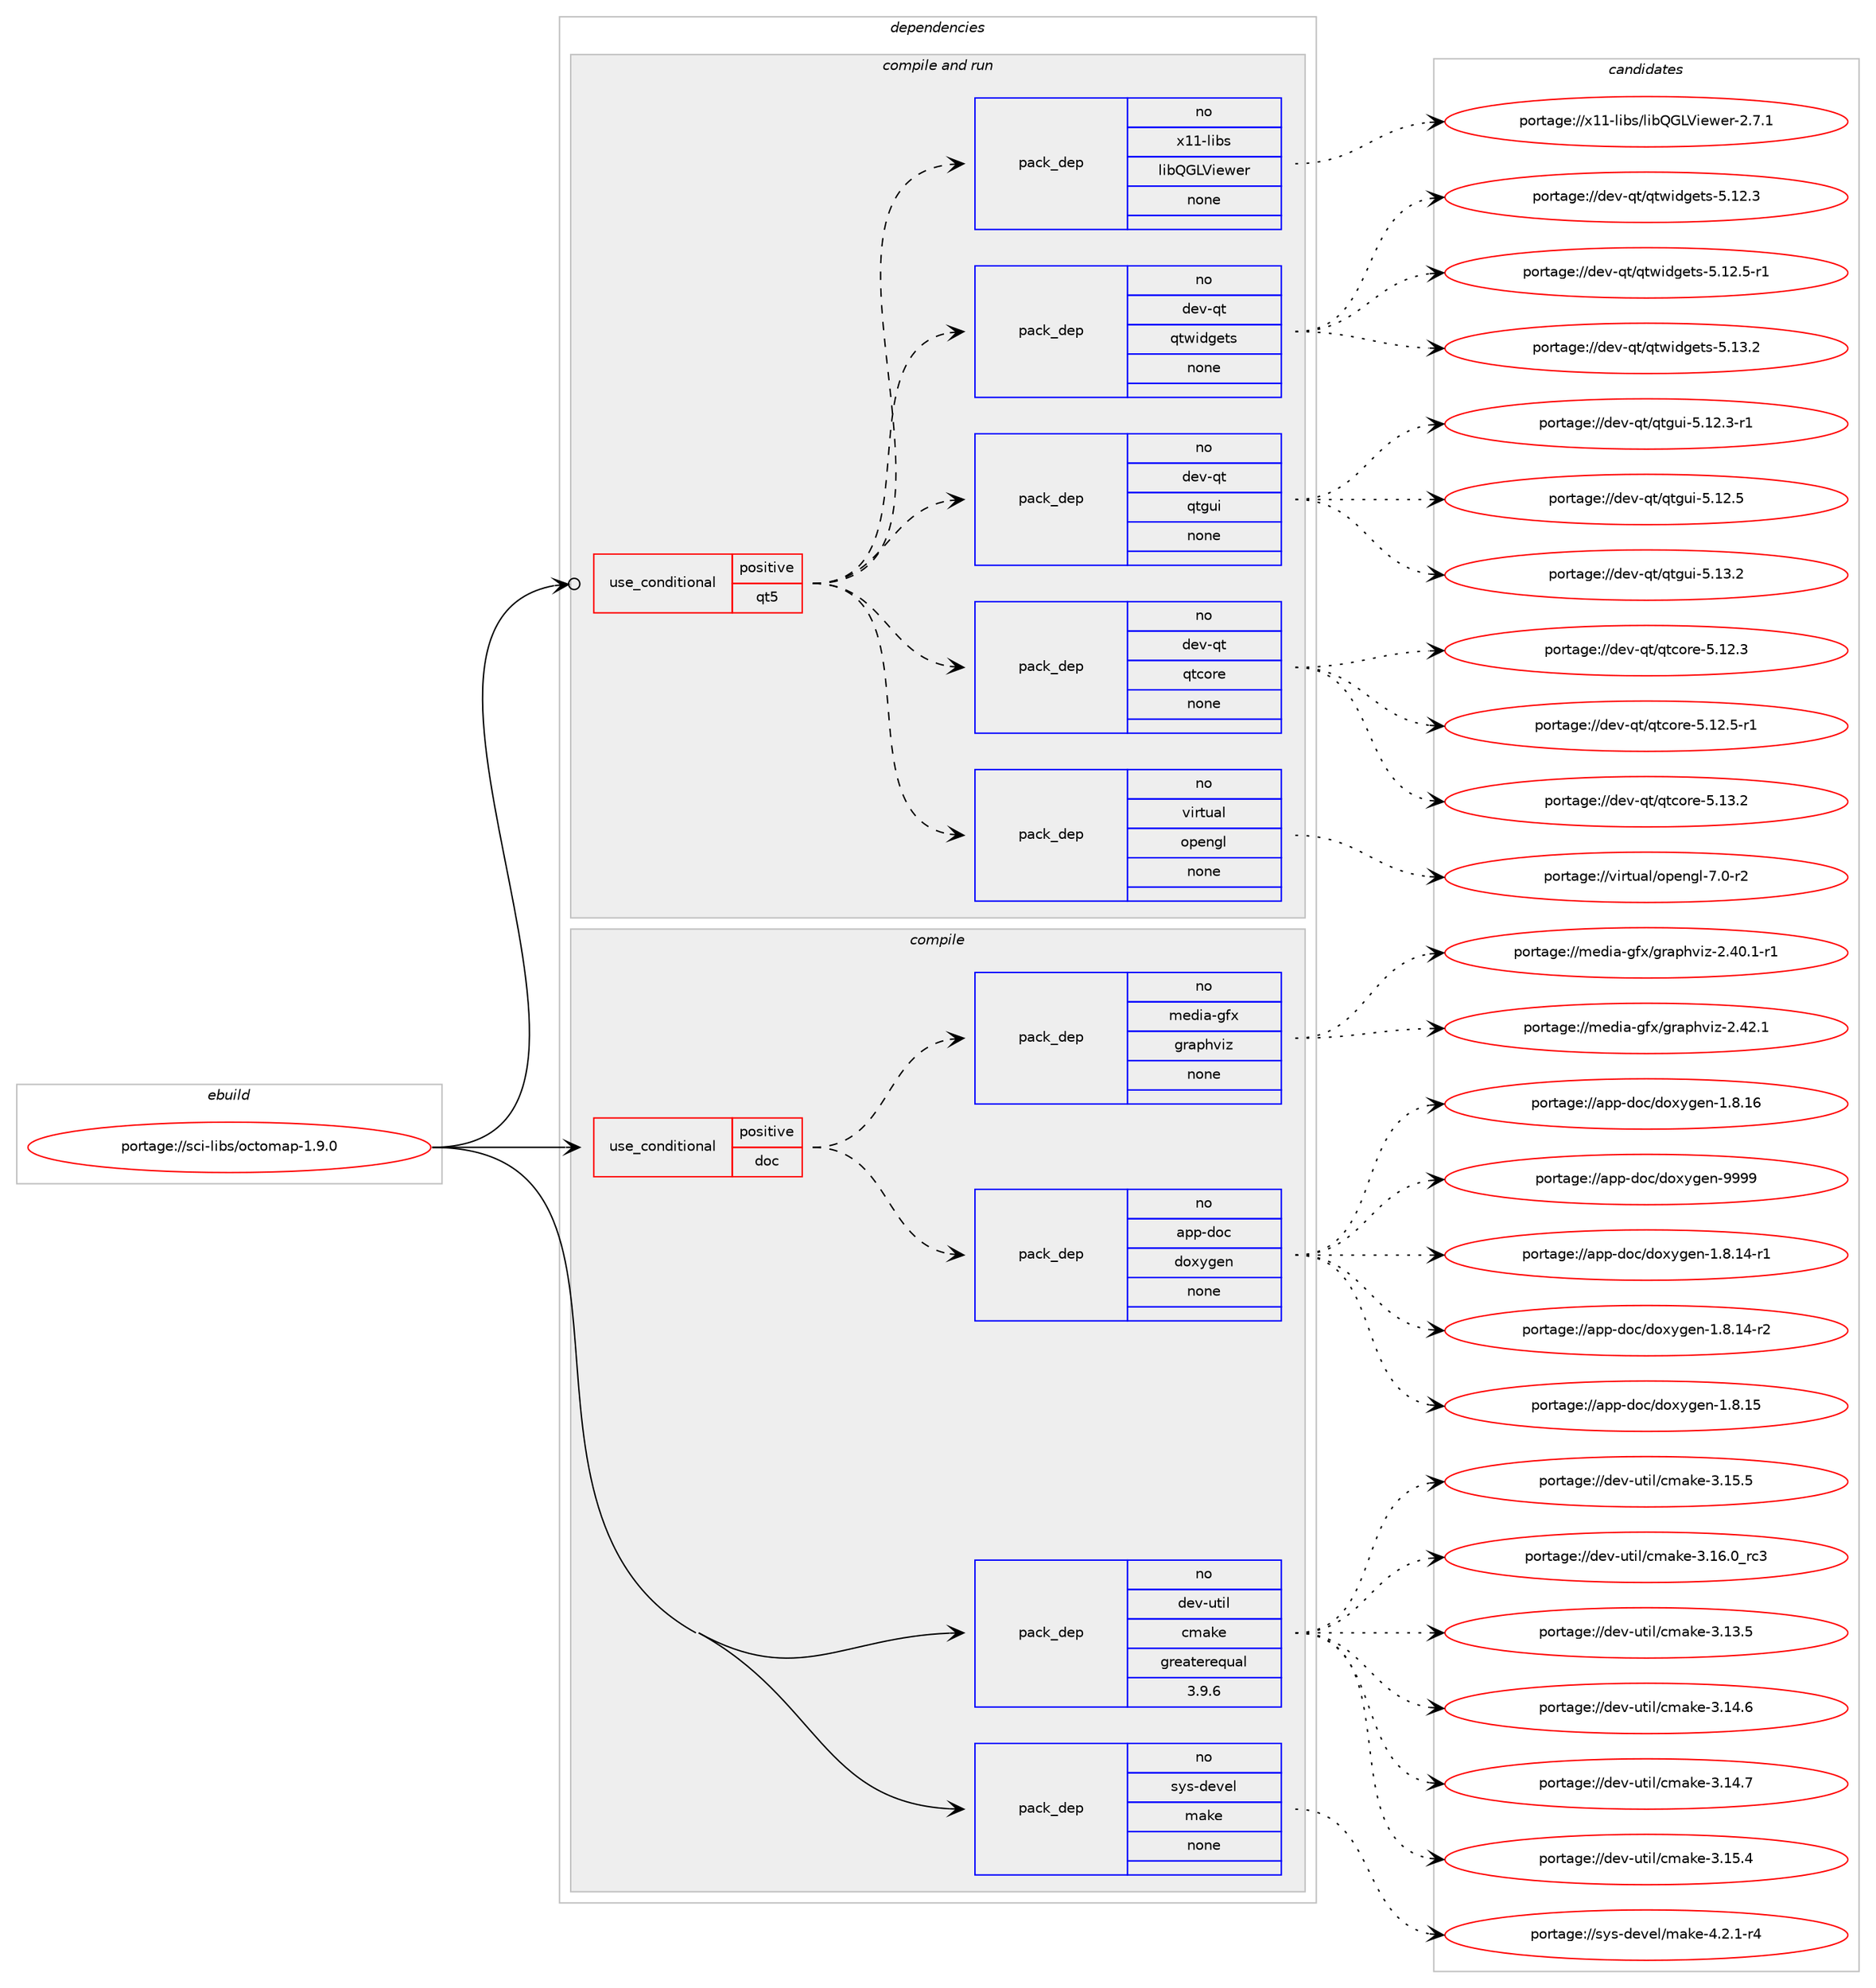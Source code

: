 digraph prolog {

# *************
# Graph options
# *************

newrank=true;
concentrate=true;
compound=true;
graph [rankdir=LR,fontname=Helvetica,fontsize=10,ranksep=1.5];#, ranksep=2.5, nodesep=0.2];
edge  [arrowhead=vee];
node  [fontname=Helvetica,fontsize=10];

# **********
# The ebuild
# **********

subgraph cluster_leftcol {
color=gray;
rank=same;
label=<<i>ebuild</i>>;
id [label="portage://sci-libs/octomap-1.9.0", color=red, width=4, href="../sci-libs/octomap-1.9.0.svg"];
}

# ****************
# The dependencies
# ****************

subgraph cluster_midcol {
color=gray;
label=<<i>dependencies</i>>;
subgraph cluster_compile {
fillcolor="#eeeeee";
style=filled;
label=<<i>compile</i>>;
subgraph cond97003 {
dependency391778 [label=<<TABLE BORDER="0" CELLBORDER="1" CELLSPACING="0" CELLPADDING="4"><TR><TD ROWSPAN="3" CELLPADDING="10">use_conditional</TD></TR><TR><TD>positive</TD></TR><TR><TD>doc</TD></TR></TABLE>>, shape=none, color=red];
subgraph pack288108 {
dependency391779 [label=<<TABLE BORDER="0" CELLBORDER="1" CELLSPACING="0" CELLPADDING="4" WIDTH="220"><TR><TD ROWSPAN="6" CELLPADDING="30">pack_dep</TD></TR><TR><TD WIDTH="110">no</TD></TR><TR><TD>app-doc</TD></TR><TR><TD>doxygen</TD></TR><TR><TD>none</TD></TR><TR><TD></TD></TR></TABLE>>, shape=none, color=blue];
}
dependency391778:e -> dependency391779:w [weight=20,style="dashed",arrowhead="vee"];
subgraph pack288109 {
dependency391780 [label=<<TABLE BORDER="0" CELLBORDER="1" CELLSPACING="0" CELLPADDING="4" WIDTH="220"><TR><TD ROWSPAN="6" CELLPADDING="30">pack_dep</TD></TR><TR><TD WIDTH="110">no</TD></TR><TR><TD>media-gfx</TD></TR><TR><TD>graphviz</TD></TR><TR><TD>none</TD></TR><TR><TD></TD></TR></TABLE>>, shape=none, color=blue];
}
dependency391778:e -> dependency391780:w [weight=20,style="dashed",arrowhead="vee"];
}
id:e -> dependency391778:w [weight=20,style="solid",arrowhead="vee"];
subgraph pack288110 {
dependency391781 [label=<<TABLE BORDER="0" CELLBORDER="1" CELLSPACING="0" CELLPADDING="4" WIDTH="220"><TR><TD ROWSPAN="6" CELLPADDING="30">pack_dep</TD></TR><TR><TD WIDTH="110">no</TD></TR><TR><TD>dev-util</TD></TR><TR><TD>cmake</TD></TR><TR><TD>greaterequal</TD></TR><TR><TD>3.9.6</TD></TR></TABLE>>, shape=none, color=blue];
}
id:e -> dependency391781:w [weight=20,style="solid",arrowhead="vee"];
subgraph pack288111 {
dependency391782 [label=<<TABLE BORDER="0" CELLBORDER="1" CELLSPACING="0" CELLPADDING="4" WIDTH="220"><TR><TD ROWSPAN="6" CELLPADDING="30">pack_dep</TD></TR><TR><TD WIDTH="110">no</TD></TR><TR><TD>sys-devel</TD></TR><TR><TD>make</TD></TR><TR><TD>none</TD></TR><TR><TD></TD></TR></TABLE>>, shape=none, color=blue];
}
id:e -> dependency391782:w [weight=20,style="solid",arrowhead="vee"];
}
subgraph cluster_compileandrun {
fillcolor="#eeeeee";
style=filled;
label=<<i>compile and run</i>>;
subgraph cond97004 {
dependency391783 [label=<<TABLE BORDER="0" CELLBORDER="1" CELLSPACING="0" CELLPADDING="4"><TR><TD ROWSPAN="3" CELLPADDING="10">use_conditional</TD></TR><TR><TD>positive</TD></TR><TR><TD>qt5</TD></TR></TABLE>>, shape=none, color=red];
subgraph pack288112 {
dependency391784 [label=<<TABLE BORDER="0" CELLBORDER="1" CELLSPACING="0" CELLPADDING="4" WIDTH="220"><TR><TD ROWSPAN="6" CELLPADDING="30">pack_dep</TD></TR><TR><TD WIDTH="110">no</TD></TR><TR><TD>virtual</TD></TR><TR><TD>opengl</TD></TR><TR><TD>none</TD></TR><TR><TD></TD></TR></TABLE>>, shape=none, color=blue];
}
dependency391783:e -> dependency391784:w [weight=20,style="dashed",arrowhead="vee"];
subgraph pack288113 {
dependency391785 [label=<<TABLE BORDER="0" CELLBORDER="1" CELLSPACING="0" CELLPADDING="4" WIDTH="220"><TR><TD ROWSPAN="6" CELLPADDING="30">pack_dep</TD></TR><TR><TD WIDTH="110">no</TD></TR><TR><TD>dev-qt</TD></TR><TR><TD>qtcore</TD></TR><TR><TD>none</TD></TR><TR><TD></TD></TR></TABLE>>, shape=none, color=blue];
}
dependency391783:e -> dependency391785:w [weight=20,style="dashed",arrowhead="vee"];
subgraph pack288114 {
dependency391786 [label=<<TABLE BORDER="0" CELLBORDER="1" CELLSPACING="0" CELLPADDING="4" WIDTH="220"><TR><TD ROWSPAN="6" CELLPADDING="30">pack_dep</TD></TR><TR><TD WIDTH="110">no</TD></TR><TR><TD>dev-qt</TD></TR><TR><TD>qtgui</TD></TR><TR><TD>none</TD></TR><TR><TD></TD></TR></TABLE>>, shape=none, color=blue];
}
dependency391783:e -> dependency391786:w [weight=20,style="dashed",arrowhead="vee"];
subgraph pack288115 {
dependency391787 [label=<<TABLE BORDER="0" CELLBORDER="1" CELLSPACING="0" CELLPADDING="4" WIDTH="220"><TR><TD ROWSPAN="6" CELLPADDING="30">pack_dep</TD></TR><TR><TD WIDTH="110">no</TD></TR><TR><TD>dev-qt</TD></TR><TR><TD>qtwidgets</TD></TR><TR><TD>none</TD></TR><TR><TD></TD></TR></TABLE>>, shape=none, color=blue];
}
dependency391783:e -> dependency391787:w [weight=20,style="dashed",arrowhead="vee"];
subgraph pack288116 {
dependency391788 [label=<<TABLE BORDER="0" CELLBORDER="1" CELLSPACING="0" CELLPADDING="4" WIDTH="220"><TR><TD ROWSPAN="6" CELLPADDING="30">pack_dep</TD></TR><TR><TD WIDTH="110">no</TD></TR><TR><TD>x11-libs</TD></TR><TR><TD>libQGLViewer</TD></TR><TR><TD>none</TD></TR><TR><TD></TD></TR></TABLE>>, shape=none, color=blue];
}
dependency391783:e -> dependency391788:w [weight=20,style="dashed",arrowhead="vee"];
}
id:e -> dependency391783:w [weight=20,style="solid",arrowhead="odotvee"];
}
subgraph cluster_run {
fillcolor="#eeeeee";
style=filled;
label=<<i>run</i>>;
}
}

# **************
# The candidates
# **************

subgraph cluster_choices {
rank=same;
color=gray;
label=<<i>candidates</i>>;

subgraph choice288108 {
color=black;
nodesep=1;
choiceportage97112112451001119947100111120121103101110454946564649524511449 [label="portage://app-doc/doxygen-1.8.14-r1", color=red, width=4,href="../app-doc/doxygen-1.8.14-r1.svg"];
choiceportage97112112451001119947100111120121103101110454946564649524511450 [label="portage://app-doc/doxygen-1.8.14-r2", color=red, width=4,href="../app-doc/doxygen-1.8.14-r2.svg"];
choiceportage9711211245100111994710011112012110310111045494656464953 [label="portage://app-doc/doxygen-1.8.15", color=red, width=4,href="../app-doc/doxygen-1.8.15.svg"];
choiceportage9711211245100111994710011112012110310111045494656464954 [label="portage://app-doc/doxygen-1.8.16", color=red, width=4,href="../app-doc/doxygen-1.8.16.svg"];
choiceportage971121124510011199471001111201211031011104557575757 [label="portage://app-doc/doxygen-9999", color=red, width=4,href="../app-doc/doxygen-9999.svg"];
dependency391779:e -> choiceportage97112112451001119947100111120121103101110454946564649524511449:w [style=dotted,weight="100"];
dependency391779:e -> choiceportage97112112451001119947100111120121103101110454946564649524511450:w [style=dotted,weight="100"];
dependency391779:e -> choiceportage9711211245100111994710011112012110310111045494656464953:w [style=dotted,weight="100"];
dependency391779:e -> choiceportage9711211245100111994710011112012110310111045494656464954:w [style=dotted,weight="100"];
dependency391779:e -> choiceportage971121124510011199471001111201211031011104557575757:w [style=dotted,weight="100"];
}
subgraph choice288109 {
color=black;
nodesep=1;
choiceportage10910110010597451031021204710311497112104118105122455046524846494511449 [label="portage://media-gfx/graphviz-2.40.1-r1", color=red, width=4,href="../media-gfx/graphviz-2.40.1-r1.svg"];
choiceportage1091011001059745103102120471031149711210411810512245504652504649 [label="portage://media-gfx/graphviz-2.42.1", color=red, width=4,href="../media-gfx/graphviz-2.42.1.svg"];
dependency391780:e -> choiceportage10910110010597451031021204710311497112104118105122455046524846494511449:w [style=dotted,weight="100"];
dependency391780:e -> choiceportage1091011001059745103102120471031149711210411810512245504652504649:w [style=dotted,weight="100"];
}
subgraph choice288110 {
color=black;
nodesep=1;
choiceportage1001011184511711610510847991099710710145514649514653 [label="portage://dev-util/cmake-3.13.5", color=red, width=4,href="../dev-util/cmake-3.13.5.svg"];
choiceportage1001011184511711610510847991099710710145514649524654 [label="portage://dev-util/cmake-3.14.6", color=red, width=4,href="../dev-util/cmake-3.14.6.svg"];
choiceportage1001011184511711610510847991099710710145514649524655 [label="portage://dev-util/cmake-3.14.7", color=red, width=4,href="../dev-util/cmake-3.14.7.svg"];
choiceportage1001011184511711610510847991099710710145514649534652 [label="portage://dev-util/cmake-3.15.4", color=red, width=4,href="../dev-util/cmake-3.15.4.svg"];
choiceportage1001011184511711610510847991099710710145514649534653 [label="portage://dev-util/cmake-3.15.5", color=red, width=4,href="../dev-util/cmake-3.15.5.svg"];
choiceportage1001011184511711610510847991099710710145514649544648951149951 [label="portage://dev-util/cmake-3.16.0_rc3", color=red, width=4,href="../dev-util/cmake-3.16.0_rc3.svg"];
dependency391781:e -> choiceportage1001011184511711610510847991099710710145514649514653:w [style=dotted,weight="100"];
dependency391781:e -> choiceportage1001011184511711610510847991099710710145514649524654:w [style=dotted,weight="100"];
dependency391781:e -> choiceportage1001011184511711610510847991099710710145514649524655:w [style=dotted,weight="100"];
dependency391781:e -> choiceportage1001011184511711610510847991099710710145514649534652:w [style=dotted,weight="100"];
dependency391781:e -> choiceportage1001011184511711610510847991099710710145514649534653:w [style=dotted,weight="100"];
dependency391781:e -> choiceportage1001011184511711610510847991099710710145514649544648951149951:w [style=dotted,weight="100"];
}
subgraph choice288111 {
color=black;
nodesep=1;
choiceportage1151211154510010111810110847109971071014552465046494511452 [label="portage://sys-devel/make-4.2.1-r4", color=red, width=4,href="../sys-devel/make-4.2.1-r4.svg"];
dependency391782:e -> choiceportage1151211154510010111810110847109971071014552465046494511452:w [style=dotted,weight="100"];
}
subgraph choice288112 {
color=black;
nodesep=1;
choiceportage1181051141161179710847111112101110103108455546484511450 [label="portage://virtual/opengl-7.0-r2", color=red, width=4,href="../virtual/opengl-7.0-r2.svg"];
dependency391784:e -> choiceportage1181051141161179710847111112101110103108455546484511450:w [style=dotted,weight="100"];
}
subgraph choice288113 {
color=black;
nodesep=1;
choiceportage10010111845113116471131169911111410145534649504651 [label="portage://dev-qt/qtcore-5.12.3", color=red, width=4,href="../dev-qt/qtcore-5.12.3.svg"];
choiceportage100101118451131164711311699111114101455346495046534511449 [label="portage://dev-qt/qtcore-5.12.5-r1", color=red, width=4,href="../dev-qt/qtcore-5.12.5-r1.svg"];
choiceportage10010111845113116471131169911111410145534649514650 [label="portage://dev-qt/qtcore-5.13.2", color=red, width=4,href="../dev-qt/qtcore-5.13.2.svg"];
dependency391785:e -> choiceportage10010111845113116471131169911111410145534649504651:w [style=dotted,weight="100"];
dependency391785:e -> choiceportage100101118451131164711311699111114101455346495046534511449:w [style=dotted,weight="100"];
dependency391785:e -> choiceportage10010111845113116471131169911111410145534649514650:w [style=dotted,weight="100"];
}
subgraph choice288114 {
color=black;
nodesep=1;
choiceportage1001011184511311647113116103117105455346495046514511449 [label="portage://dev-qt/qtgui-5.12.3-r1", color=red, width=4,href="../dev-qt/qtgui-5.12.3-r1.svg"];
choiceportage100101118451131164711311610311710545534649504653 [label="portage://dev-qt/qtgui-5.12.5", color=red, width=4,href="../dev-qt/qtgui-5.12.5.svg"];
choiceportage100101118451131164711311610311710545534649514650 [label="portage://dev-qt/qtgui-5.13.2", color=red, width=4,href="../dev-qt/qtgui-5.13.2.svg"];
dependency391786:e -> choiceportage1001011184511311647113116103117105455346495046514511449:w [style=dotted,weight="100"];
dependency391786:e -> choiceportage100101118451131164711311610311710545534649504653:w [style=dotted,weight="100"];
dependency391786:e -> choiceportage100101118451131164711311610311710545534649514650:w [style=dotted,weight="100"];
}
subgraph choice288115 {
color=black;
nodesep=1;
choiceportage100101118451131164711311611910510010310111611545534649504651 [label="portage://dev-qt/qtwidgets-5.12.3", color=red, width=4,href="../dev-qt/qtwidgets-5.12.3.svg"];
choiceportage1001011184511311647113116119105100103101116115455346495046534511449 [label="portage://dev-qt/qtwidgets-5.12.5-r1", color=red, width=4,href="../dev-qt/qtwidgets-5.12.5-r1.svg"];
choiceportage100101118451131164711311611910510010310111611545534649514650 [label="portage://dev-qt/qtwidgets-5.13.2", color=red, width=4,href="../dev-qt/qtwidgets-5.13.2.svg"];
dependency391787:e -> choiceportage100101118451131164711311611910510010310111611545534649504651:w [style=dotted,weight="100"];
dependency391787:e -> choiceportage1001011184511311647113116119105100103101116115455346495046534511449:w [style=dotted,weight="100"];
dependency391787:e -> choiceportage100101118451131164711311611910510010310111611545534649514650:w [style=dotted,weight="100"];
}
subgraph choice288116 {
color=black;
nodesep=1;
choiceportage12049494510810598115471081059881717686105101119101114455046554649 [label="portage://x11-libs/libQGLViewer-2.7.1", color=red, width=4,href="../x11-libs/libQGLViewer-2.7.1.svg"];
dependency391788:e -> choiceportage12049494510810598115471081059881717686105101119101114455046554649:w [style=dotted,weight="100"];
}
}

}
